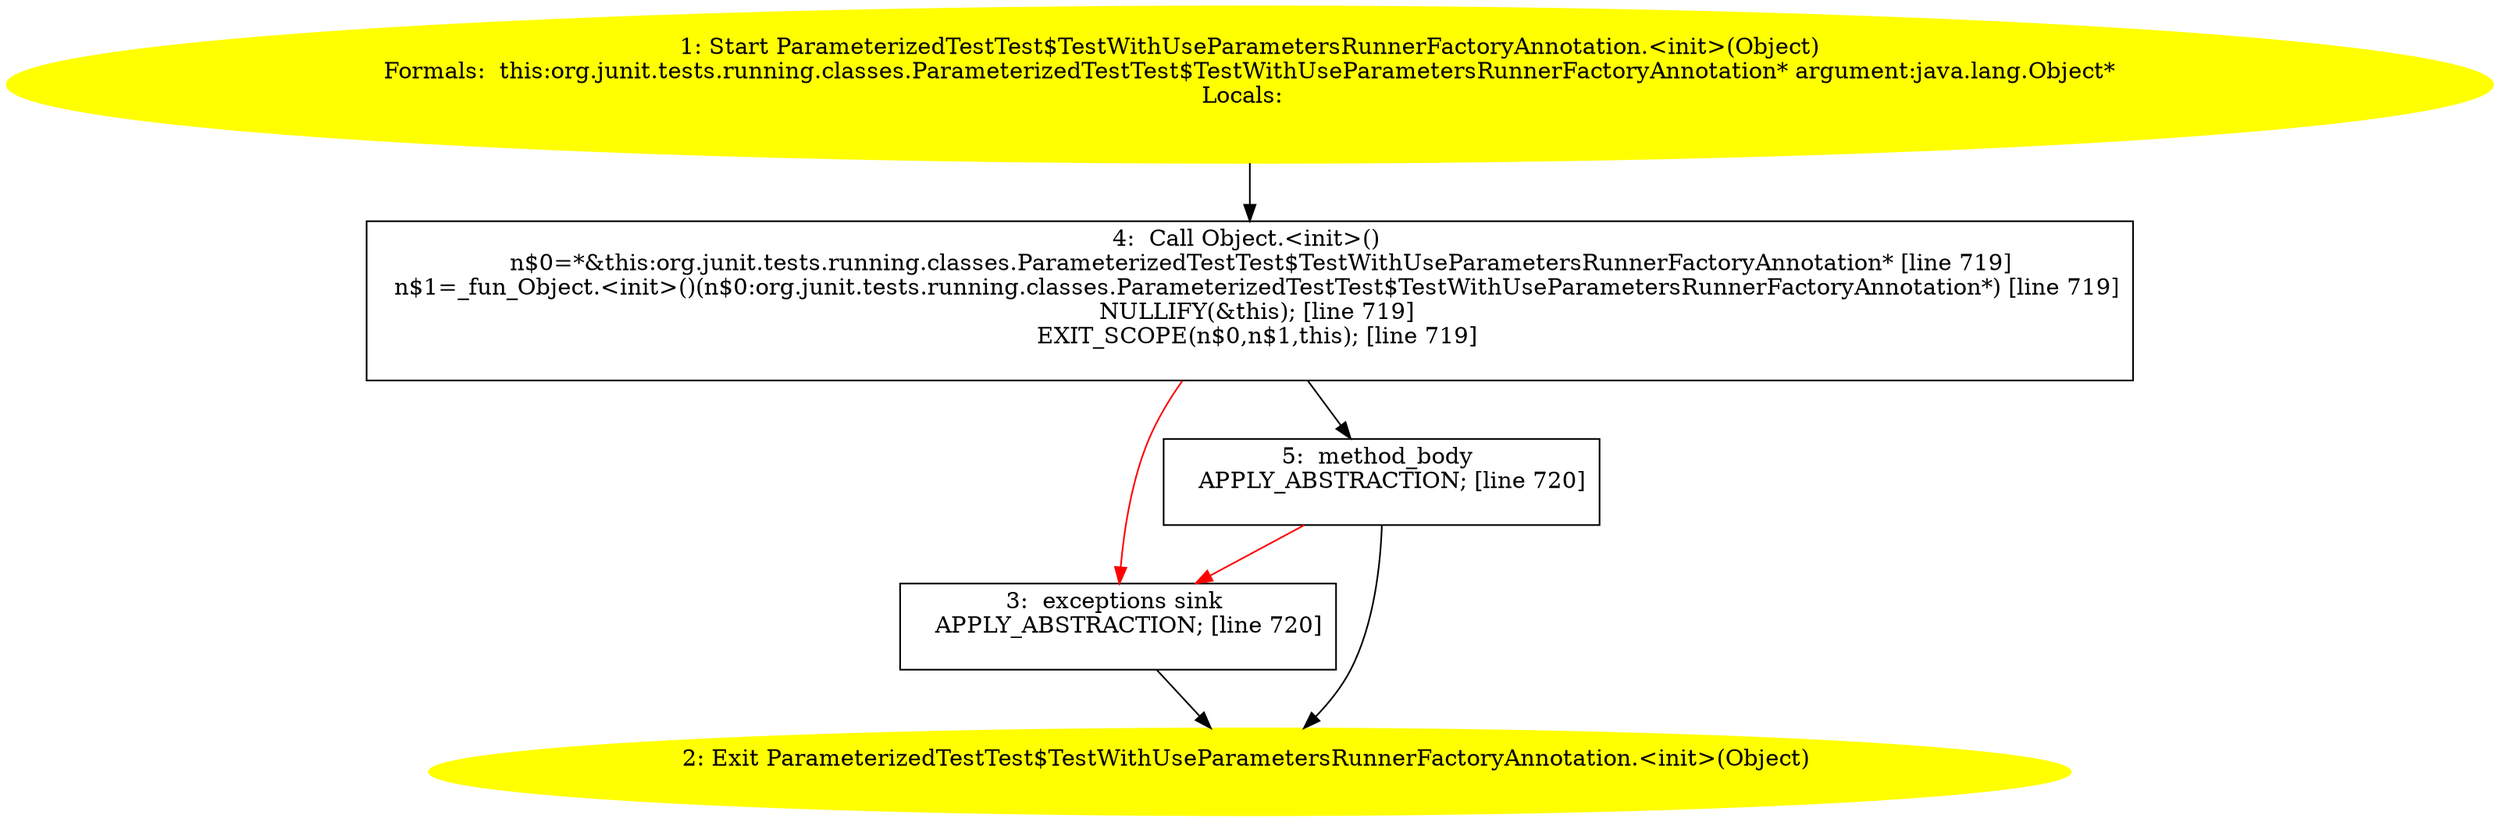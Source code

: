 /* @generated */
digraph cfg {
"org.junit.tests.running.classes.ParameterizedTestTest$TestWithUseParametersRunnerFactoryAnnotation.<.75820f547e2d35269dce52ae470e85e1_1" [label="1: Start ParameterizedTestTest$TestWithUseParametersRunnerFactoryAnnotation.<init>(Object)\nFormals:  this:org.junit.tests.running.classes.ParameterizedTestTest$TestWithUseParametersRunnerFactoryAnnotation* argument:java.lang.Object*\nLocals:  \n  " color=yellow style=filled]
	

	 "org.junit.tests.running.classes.ParameterizedTestTest$TestWithUseParametersRunnerFactoryAnnotation.<.75820f547e2d35269dce52ae470e85e1_1" -> "org.junit.tests.running.classes.ParameterizedTestTest$TestWithUseParametersRunnerFactoryAnnotation.<.75820f547e2d35269dce52ae470e85e1_4" ;
"org.junit.tests.running.classes.ParameterizedTestTest$TestWithUseParametersRunnerFactoryAnnotation.<.75820f547e2d35269dce52ae470e85e1_2" [label="2: Exit ParameterizedTestTest$TestWithUseParametersRunnerFactoryAnnotation.<init>(Object) \n  " color=yellow style=filled]
	

"org.junit.tests.running.classes.ParameterizedTestTest$TestWithUseParametersRunnerFactoryAnnotation.<.75820f547e2d35269dce52ae470e85e1_3" [label="3:  exceptions sink \n   APPLY_ABSTRACTION; [line 720]\n " shape="box"]
	

	 "org.junit.tests.running.classes.ParameterizedTestTest$TestWithUseParametersRunnerFactoryAnnotation.<.75820f547e2d35269dce52ae470e85e1_3" -> "org.junit.tests.running.classes.ParameterizedTestTest$TestWithUseParametersRunnerFactoryAnnotation.<.75820f547e2d35269dce52ae470e85e1_2" ;
"org.junit.tests.running.classes.ParameterizedTestTest$TestWithUseParametersRunnerFactoryAnnotation.<.75820f547e2d35269dce52ae470e85e1_4" [label="4:  Call Object.<init>() \n   n$0=*&this:org.junit.tests.running.classes.ParameterizedTestTest$TestWithUseParametersRunnerFactoryAnnotation* [line 719]\n  n$1=_fun_Object.<init>()(n$0:org.junit.tests.running.classes.ParameterizedTestTest$TestWithUseParametersRunnerFactoryAnnotation*) [line 719]\n  NULLIFY(&this); [line 719]\n  EXIT_SCOPE(n$0,n$1,this); [line 719]\n " shape="box"]
	

	 "org.junit.tests.running.classes.ParameterizedTestTest$TestWithUseParametersRunnerFactoryAnnotation.<.75820f547e2d35269dce52ae470e85e1_4" -> "org.junit.tests.running.classes.ParameterizedTestTest$TestWithUseParametersRunnerFactoryAnnotation.<.75820f547e2d35269dce52ae470e85e1_5" ;
	 "org.junit.tests.running.classes.ParameterizedTestTest$TestWithUseParametersRunnerFactoryAnnotation.<.75820f547e2d35269dce52ae470e85e1_4" -> "org.junit.tests.running.classes.ParameterizedTestTest$TestWithUseParametersRunnerFactoryAnnotation.<.75820f547e2d35269dce52ae470e85e1_3" [color="red" ];
"org.junit.tests.running.classes.ParameterizedTestTest$TestWithUseParametersRunnerFactoryAnnotation.<.75820f547e2d35269dce52ae470e85e1_5" [label="5:  method_body \n   APPLY_ABSTRACTION; [line 720]\n " shape="box"]
	

	 "org.junit.tests.running.classes.ParameterizedTestTest$TestWithUseParametersRunnerFactoryAnnotation.<.75820f547e2d35269dce52ae470e85e1_5" -> "org.junit.tests.running.classes.ParameterizedTestTest$TestWithUseParametersRunnerFactoryAnnotation.<.75820f547e2d35269dce52ae470e85e1_2" ;
	 "org.junit.tests.running.classes.ParameterizedTestTest$TestWithUseParametersRunnerFactoryAnnotation.<.75820f547e2d35269dce52ae470e85e1_5" -> "org.junit.tests.running.classes.ParameterizedTestTest$TestWithUseParametersRunnerFactoryAnnotation.<.75820f547e2d35269dce52ae470e85e1_3" [color="red" ];
}
